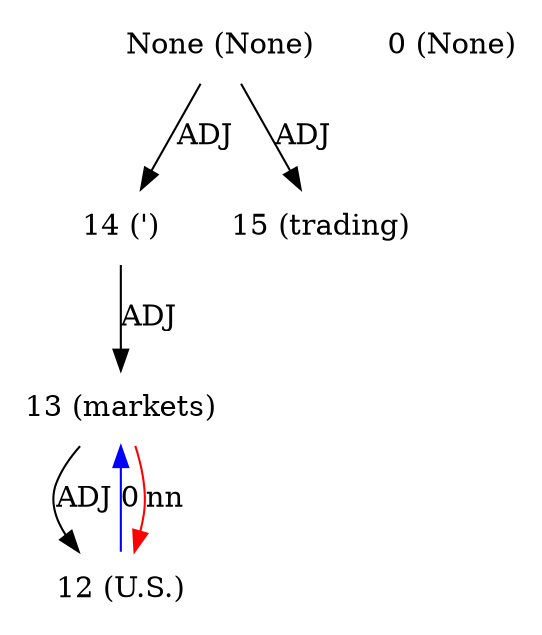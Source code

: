 digraph G{
edge [dir=forward]
node [shape=plaintext]

None [label="None (None)"]
None -> 14 [label="ADJ"]
None -> 15 [label="ADJ"]
0 [label="0 (None)"]
12 [label="12 (U.S.)"]
12 -> 13 [label="0", color="blue"]
13 -> 12 [label="nn", color="red"]
13 [label="13 (markets)"]
13 -> 12 [label="ADJ"]
14 [label="14 (')"]
14 -> 13 [label="ADJ"]
15 [label="15 (trading)"]
}

